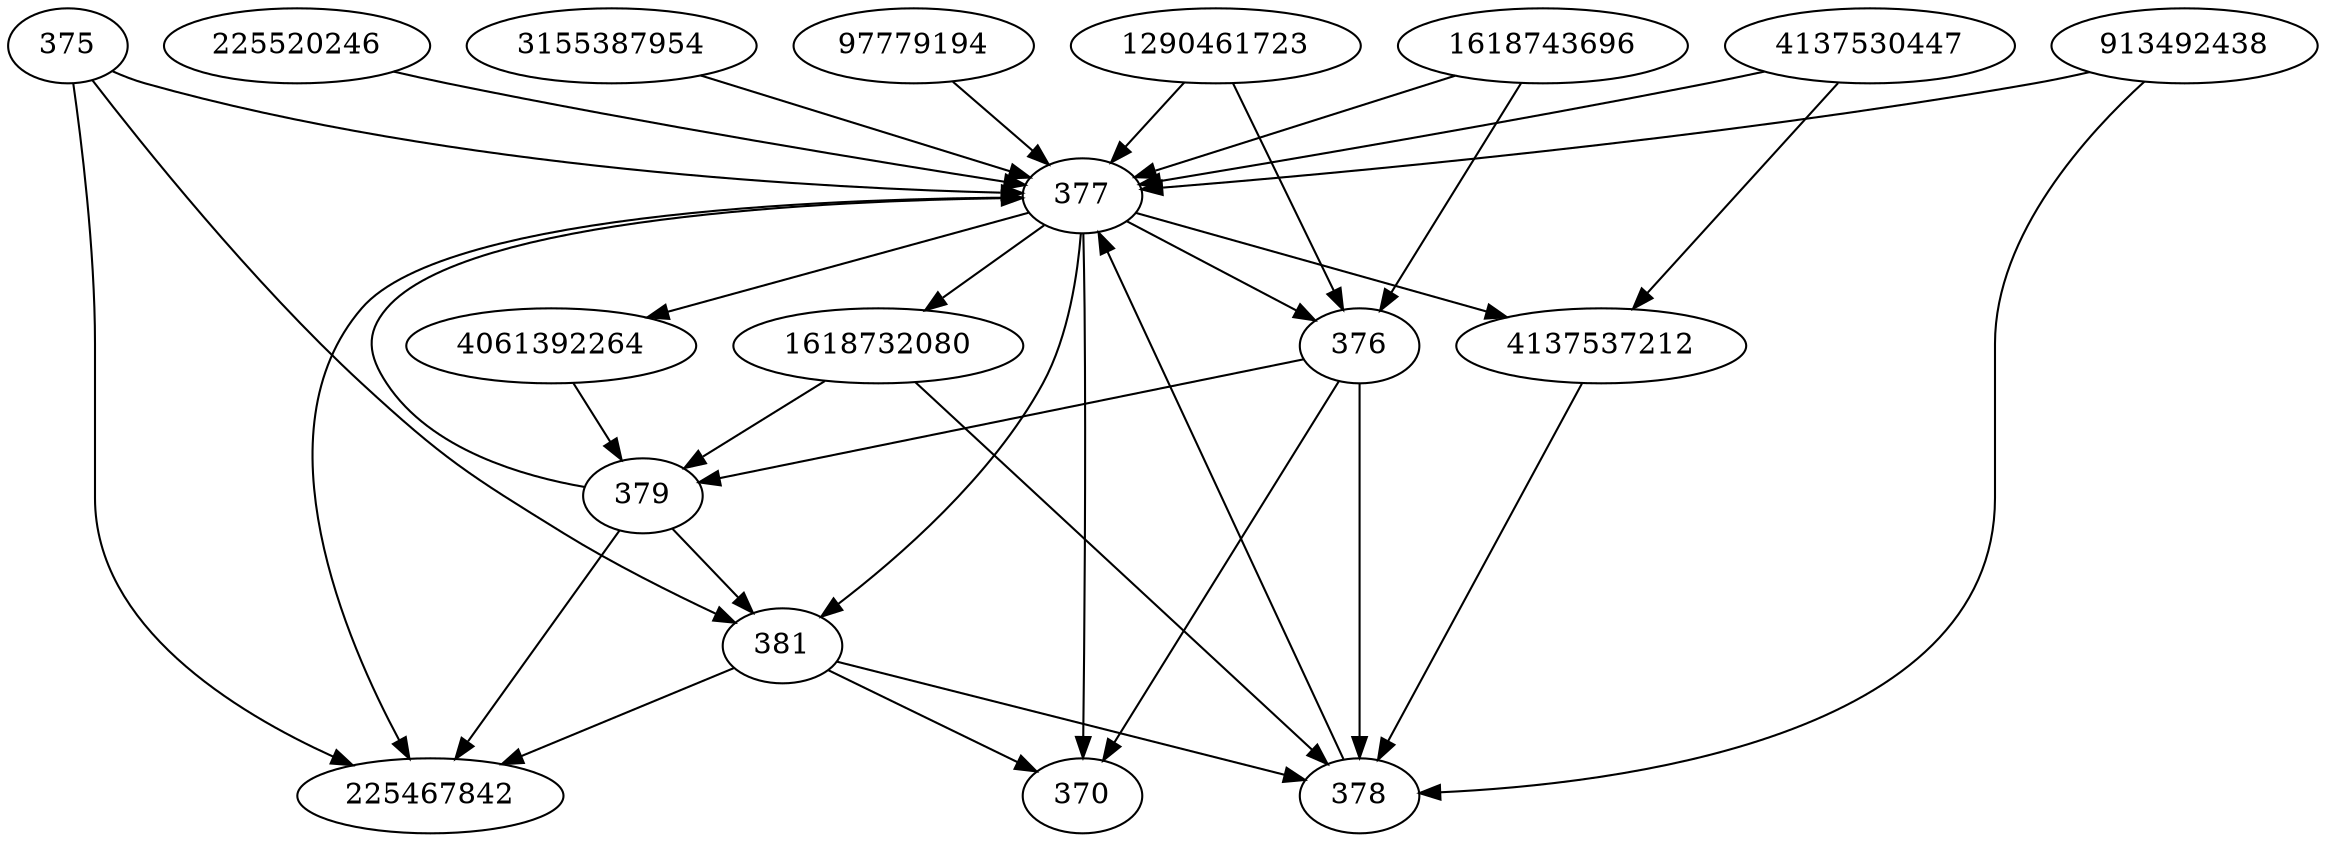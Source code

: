 strict digraph  {
225467842;
4061392264;
377;
4137530447;
1618743696;
1618732080;
3155387954;
370;
97779194;
1290461723;
225520246;
375;
376;
913492438;
378;
379;
4137537212;
381;
4061392264 -> 379;
377 -> 225467842;
377 -> 381;
377 -> 1618732080;
377 -> 376;
377 -> 4061392264;
377 -> 4137537212;
377 -> 370;
4137530447 -> 4137537212;
4137530447 -> 377;
1618743696 -> 376;
1618743696 -> 377;
1618732080 -> 378;
1618732080 -> 379;
3155387954 -> 377;
97779194 -> 377;
1290461723 -> 376;
1290461723 -> 377;
225520246 -> 377;
375 -> 225467842;
375 -> 381;
375 -> 377;
376 -> 378;
376 -> 379;
376 -> 370;
913492438 -> 377;
913492438 -> 378;
378 -> 377;
379 -> 225467842;
379 -> 377;
379 -> 381;
4137537212 -> 378;
381 -> 225467842;
381 -> 378;
381 -> 370;
}
